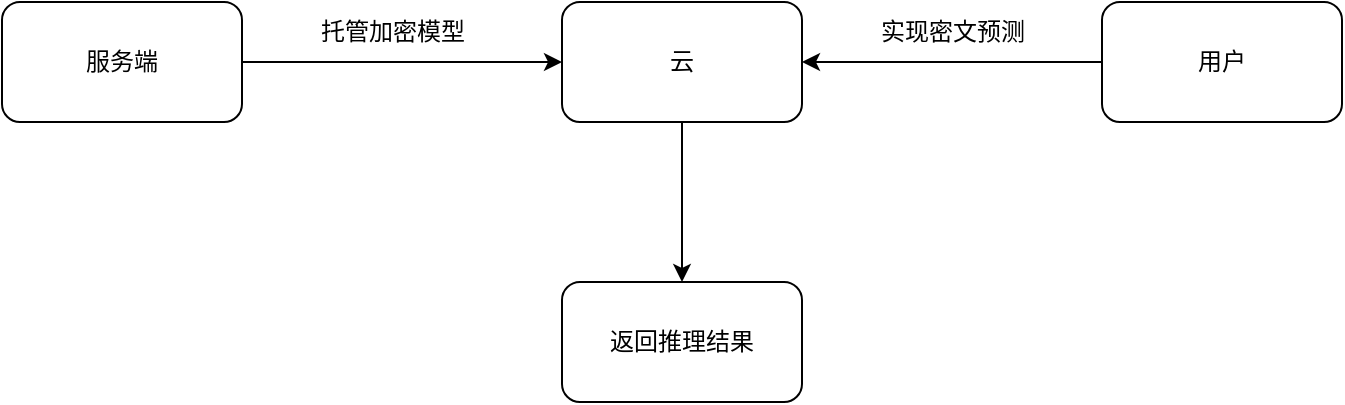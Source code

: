 <mxfile version="21.3.2" type="github">
  <diagram name="第 1 页" id="3CacuVIDQZjq0wiTaqe1">
    <mxGraphModel dx="954" dy="576" grid="1" gridSize="10" guides="1" tooltips="1" connect="1" arrows="1" fold="1" page="1" pageScale="1" pageWidth="1169" pageHeight="827" math="0" shadow="0">
      <root>
        <mxCell id="0" />
        <mxCell id="1" parent="0" />
        <mxCell id="Vm8O9mgK5pS1D8OPGeQq-6" style="edgeStyle=orthogonalEdgeStyle;rounded=0;orthogonalLoop=1;jettySize=auto;html=1;exitX=1;exitY=0.5;exitDx=0;exitDy=0;entryX=0;entryY=0.5;entryDx=0;entryDy=0;" edge="1" parent="1" source="Vm8O9mgK5pS1D8OPGeQq-1" target="Vm8O9mgK5pS1D8OPGeQq-2">
          <mxGeometry relative="1" as="geometry" />
        </mxCell>
        <mxCell id="Vm8O9mgK5pS1D8OPGeQq-1" value="服务端" style="rounded=1;whiteSpace=wrap;html=1;" vertex="1" parent="1">
          <mxGeometry x="160" y="310" width="120" height="60" as="geometry" />
        </mxCell>
        <mxCell id="Vm8O9mgK5pS1D8OPGeQq-12" value="" style="edgeStyle=orthogonalEdgeStyle;rounded=0;orthogonalLoop=1;jettySize=auto;html=1;" edge="1" parent="1" source="Vm8O9mgK5pS1D8OPGeQq-2" target="Vm8O9mgK5pS1D8OPGeQq-11">
          <mxGeometry relative="1" as="geometry" />
        </mxCell>
        <mxCell id="Vm8O9mgK5pS1D8OPGeQq-2" value="云" style="rounded=1;whiteSpace=wrap;html=1;" vertex="1" parent="1">
          <mxGeometry x="440" y="310" width="120" height="60" as="geometry" />
        </mxCell>
        <mxCell id="Vm8O9mgK5pS1D8OPGeQq-9" style="edgeStyle=orthogonalEdgeStyle;rounded=0;orthogonalLoop=1;jettySize=auto;html=1;exitX=0;exitY=0.5;exitDx=0;exitDy=0;entryX=1;entryY=0.5;entryDx=0;entryDy=0;" edge="1" parent="1" source="Vm8O9mgK5pS1D8OPGeQq-4" target="Vm8O9mgK5pS1D8OPGeQq-2">
          <mxGeometry relative="1" as="geometry" />
        </mxCell>
        <mxCell id="Vm8O9mgK5pS1D8OPGeQq-4" value="用户" style="rounded=1;whiteSpace=wrap;html=1;" vertex="1" parent="1">
          <mxGeometry x="710" y="310" width="120" height="60" as="geometry" />
        </mxCell>
        <mxCell id="Vm8O9mgK5pS1D8OPGeQq-8" value="托管加密模型" style="text;html=1;align=center;verticalAlign=middle;resizable=0;points=[];autosize=1;strokeColor=none;fillColor=none;" vertex="1" parent="1">
          <mxGeometry x="305" y="310" width="100" height="30" as="geometry" />
        </mxCell>
        <mxCell id="Vm8O9mgK5pS1D8OPGeQq-10" value="实现密文预测" style="text;html=1;align=center;verticalAlign=middle;resizable=0;points=[];autosize=1;strokeColor=none;fillColor=none;" vertex="1" parent="1">
          <mxGeometry x="585" y="310" width="100" height="30" as="geometry" />
        </mxCell>
        <mxCell id="Vm8O9mgK5pS1D8OPGeQq-11" value="返回推理结果" style="rounded=1;whiteSpace=wrap;html=1;" vertex="1" parent="1">
          <mxGeometry x="440" y="450" width="120" height="60" as="geometry" />
        </mxCell>
      </root>
    </mxGraphModel>
  </diagram>
</mxfile>
